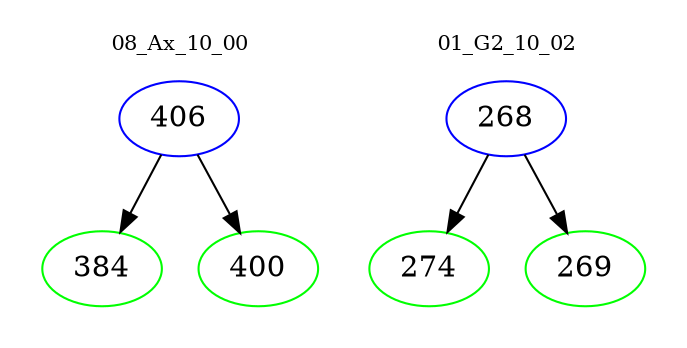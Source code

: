 digraph{
subgraph cluster_0 {
color = white
label = "08_Ax_10_00";
fontsize=10;
T0_406 [label="406", color="blue"]
T0_406 -> T0_384 [color="black"]
T0_384 [label="384", color="green"]
T0_406 -> T0_400 [color="black"]
T0_400 [label="400", color="green"]
}
subgraph cluster_1 {
color = white
label = "01_G2_10_02";
fontsize=10;
T1_268 [label="268", color="blue"]
T1_268 -> T1_274 [color="black"]
T1_274 [label="274", color="green"]
T1_268 -> T1_269 [color="black"]
T1_269 [label="269", color="green"]
}
}
